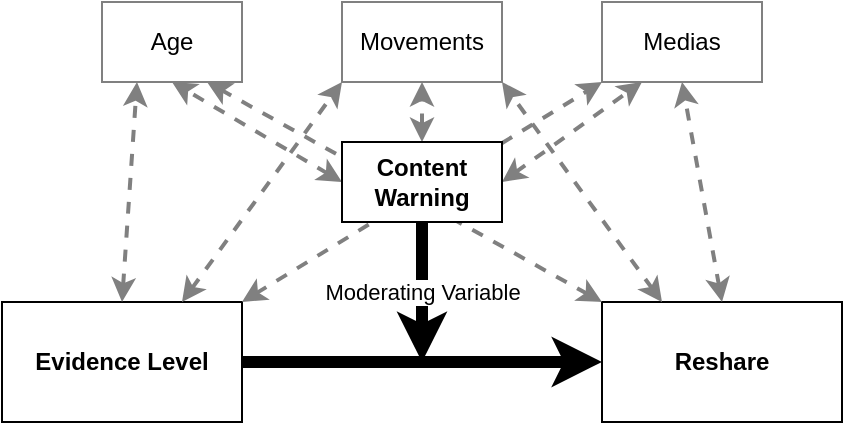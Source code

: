 <mxfile version="14.4.4" type="github">
  <diagram id="R2lEEEUBdFMjLlhIrx00" name="Page-1">
    <mxGraphModel dx="810" dy="566" grid="1" gridSize="10" guides="1" tooltips="1" connect="1" arrows="1" fold="1" page="1" pageScale="1" pageWidth="850" pageHeight="1100" math="0" shadow="0" extFonts="Permanent Marker^https://fonts.googleapis.com/css?family=Permanent+Marker">
      <root>
        <mxCell id="0" />
        <mxCell id="1" parent="0" />
        <mxCell id="7h_Nxt9xkPaAKm6GFx3f-1" value="&lt;b&gt;Evidence Level&lt;/b&gt;" style="rounded=0;whiteSpace=wrap;html=1;" vertex="1" parent="1">
          <mxGeometry x="200" y="300" width="120" height="60" as="geometry" />
        </mxCell>
        <mxCell id="7h_Nxt9xkPaAKm6GFx3f-3" value="Reshare" style="rounded=0;whiteSpace=wrap;html=1;fontStyle=1" vertex="1" parent="1">
          <mxGeometry x="500" y="300" width="120" height="60" as="geometry" />
        </mxCell>
        <mxCell id="7h_Nxt9xkPaAKm6GFx3f-4" value="Age" style="rounded=0;whiteSpace=wrap;html=1;strokeColor=#808080;" vertex="1" parent="1">
          <mxGeometry x="250" y="150" width="70" height="40" as="geometry" />
        </mxCell>
        <mxCell id="7h_Nxt9xkPaAKm6GFx3f-5" value="Movements" style="rounded=0;whiteSpace=wrap;html=1;strokeColor=#808080;" vertex="1" parent="1">
          <mxGeometry x="370" y="150" width="80" height="40" as="geometry" />
        </mxCell>
        <mxCell id="7h_Nxt9xkPaAKm6GFx3f-6" value="Medias" style="rounded=0;whiteSpace=wrap;html=1;strokeColor=#808080;" vertex="1" parent="1">
          <mxGeometry x="500" y="150" width="80" height="40" as="geometry" />
        </mxCell>
        <mxCell id="7h_Nxt9xkPaAKm6GFx3f-8" value="" style="endArrow=classic;html=1;exitX=1;exitY=0.5;exitDx=0;exitDy=0;entryX=0;entryY=0.5;entryDx=0;entryDy=0;strokeWidth=6;" edge="1" parent="1" source="7h_Nxt9xkPaAKm6GFx3f-1" target="7h_Nxt9xkPaAKm6GFx3f-3">
          <mxGeometry width="50" height="50" relative="1" as="geometry">
            <mxPoint x="400" y="320" as="sourcePoint" />
            <mxPoint x="450" y="270" as="targetPoint" />
          </mxGeometry>
        </mxCell>
        <mxCell id="7h_Nxt9xkPaAKm6GFx3f-9" value="" style="endArrow=classic;html=1;strokeWidth=6;exitX=0.5;exitY=1;exitDx=0;exitDy=0;" edge="1" parent="1" source="7h_Nxt9xkPaAKm6GFx3f-7">
          <mxGeometry relative="1" as="geometry">
            <mxPoint x="370" y="300" as="sourcePoint" />
            <mxPoint x="410" y="330" as="targetPoint" />
          </mxGeometry>
        </mxCell>
        <mxCell id="7h_Nxt9xkPaAKm6GFx3f-10" value="Moderating Variable" style="edgeLabel;resizable=0;html=1;align=center;verticalAlign=middle;" connectable="0" vertex="1" parent="7h_Nxt9xkPaAKm6GFx3f-9">
          <mxGeometry relative="1" as="geometry" />
        </mxCell>
        <mxCell id="7h_Nxt9xkPaAKm6GFx3f-11" value="" style="endArrow=classic;startArrow=classic;html=1;strokeWidth=2;entryX=0.25;entryY=1;entryDx=0;entryDy=0;exitX=0.5;exitY=0;exitDx=0;exitDy=0;dashed=1;strokeColor=#808080;" edge="1" parent="1" source="7h_Nxt9xkPaAKm6GFx3f-1" target="7h_Nxt9xkPaAKm6GFx3f-4">
          <mxGeometry width="50" height="50" relative="1" as="geometry">
            <mxPoint x="400" y="320" as="sourcePoint" />
            <mxPoint x="450" y="270" as="targetPoint" />
          </mxGeometry>
        </mxCell>
        <mxCell id="7h_Nxt9xkPaAKm6GFx3f-12" value="" style="endArrow=classic;startArrow=classic;html=1;strokeWidth=2;entryX=0.5;entryY=1;entryDx=0;entryDy=0;exitX=0;exitY=0.5;exitDx=0;exitDy=0;dashed=1;strokeColor=#808080;" edge="1" parent="1" source="7h_Nxt9xkPaAKm6GFx3f-7" target="7h_Nxt9xkPaAKm6GFx3f-4">
          <mxGeometry width="50" height="50" relative="1" as="geometry">
            <mxPoint x="270" y="310" as="sourcePoint" />
            <mxPoint x="295" y="200" as="targetPoint" />
          </mxGeometry>
        </mxCell>
        <mxCell id="7h_Nxt9xkPaAKm6GFx3f-13" value="" style="endArrow=classic;startArrow=classic;html=1;strokeWidth=2;entryX=0.75;entryY=1;entryDx=0;entryDy=0;exitX=0;exitY=0;exitDx=0;exitDy=0;dashed=1;strokeColor=#808080;" edge="1" parent="1" source="7h_Nxt9xkPaAKm6GFx3f-3" target="7h_Nxt9xkPaAKm6GFx3f-4">
          <mxGeometry width="50" height="50" relative="1" as="geometry">
            <mxPoint x="380" y="250" as="sourcePoint" />
            <mxPoint x="312.5" y="200" as="targetPoint" />
          </mxGeometry>
        </mxCell>
        <mxCell id="7h_Nxt9xkPaAKm6GFx3f-14" value="" style="endArrow=classic;startArrow=classic;html=1;strokeWidth=2;entryX=0;entryY=1;entryDx=0;entryDy=0;exitX=0.75;exitY=0;exitDx=0;exitDy=0;dashed=1;strokeColor=#808080;" edge="1" parent="1" source="7h_Nxt9xkPaAKm6GFx3f-1" target="7h_Nxt9xkPaAKm6GFx3f-5">
          <mxGeometry width="50" height="50" relative="1" as="geometry">
            <mxPoint x="510" y="310" as="sourcePoint" />
            <mxPoint x="312.5" y="200" as="targetPoint" />
          </mxGeometry>
        </mxCell>
        <mxCell id="7h_Nxt9xkPaAKm6GFx3f-15" value="" style="endArrow=classic;startArrow=classic;html=1;strokeWidth=2;entryX=0.5;entryY=1;entryDx=0;entryDy=0;exitX=0.5;exitY=0;exitDx=0;exitDy=0;dashed=1;strokeColor=#808080;" edge="1" parent="1" source="7h_Nxt9xkPaAKm6GFx3f-7" target="7h_Nxt9xkPaAKm6GFx3f-5">
          <mxGeometry width="50" height="50" relative="1" as="geometry">
            <mxPoint x="300" y="310" as="sourcePoint" />
            <mxPoint x="380" y="200" as="targetPoint" />
          </mxGeometry>
        </mxCell>
        <mxCell id="7h_Nxt9xkPaAKm6GFx3f-16" value="" style="endArrow=classic;startArrow=classic;html=1;strokeWidth=2;entryX=1;entryY=1;entryDx=0;entryDy=0;exitX=0.25;exitY=0;exitDx=0;exitDy=0;dashed=1;strokeColor=#808080;" edge="1" parent="1" source="7h_Nxt9xkPaAKm6GFx3f-3" target="7h_Nxt9xkPaAKm6GFx3f-5">
          <mxGeometry width="50" height="50" relative="1" as="geometry">
            <mxPoint x="420" y="230" as="sourcePoint" />
            <mxPoint x="420" y="200" as="targetPoint" />
          </mxGeometry>
        </mxCell>
        <mxCell id="7h_Nxt9xkPaAKm6GFx3f-17" value="" style="endArrow=classic;startArrow=classic;html=1;strokeWidth=2;entryX=0.5;entryY=1;entryDx=0;entryDy=0;exitX=0.5;exitY=0;exitDx=0;exitDy=0;dashed=1;strokeColor=#808080;" edge="1" parent="1" source="7h_Nxt9xkPaAKm6GFx3f-3" target="7h_Nxt9xkPaAKm6GFx3f-6">
          <mxGeometry width="50" height="50" relative="1" as="geometry">
            <mxPoint x="540" y="310" as="sourcePoint" />
            <mxPoint x="460" y="200" as="targetPoint" />
          </mxGeometry>
        </mxCell>
        <mxCell id="7h_Nxt9xkPaAKm6GFx3f-18" value="" style="endArrow=classic;startArrow=classic;html=1;strokeWidth=2;entryX=0.25;entryY=1;entryDx=0;entryDy=0;exitX=1;exitY=0.5;exitDx=0;exitDy=0;dashed=1;strokeColor=#808080;" edge="1" parent="1" source="7h_Nxt9xkPaAKm6GFx3f-7" target="7h_Nxt9xkPaAKm6GFx3f-6">
          <mxGeometry width="50" height="50" relative="1" as="geometry">
            <mxPoint x="570" y="310" as="sourcePoint" />
            <mxPoint x="550" y="200" as="targetPoint" />
          </mxGeometry>
        </mxCell>
        <mxCell id="7h_Nxt9xkPaAKm6GFx3f-19" value="" style="endArrow=classic;startArrow=classic;html=1;strokeWidth=2;entryX=0;entryY=1;entryDx=0;entryDy=0;exitX=1;exitY=0;exitDx=0;exitDy=0;dashed=1;strokeColor=#808080;" edge="1" parent="1" source="7h_Nxt9xkPaAKm6GFx3f-1" target="7h_Nxt9xkPaAKm6GFx3f-6">
          <mxGeometry width="50" height="50" relative="1" as="geometry">
            <mxPoint x="460" y="250" as="sourcePoint" />
            <mxPoint x="530" y="200" as="targetPoint" />
          </mxGeometry>
        </mxCell>
        <mxCell id="7h_Nxt9xkPaAKm6GFx3f-7" value="Content Warning" style="rounded=0;whiteSpace=wrap;html=1;fontStyle=1" vertex="1" parent="1">
          <mxGeometry x="370" y="220" width="80" height="40" as="geometry" />
        </mxCell>
      </root>
    </mxGraphModel>
  </diagram>
</mxfile>

